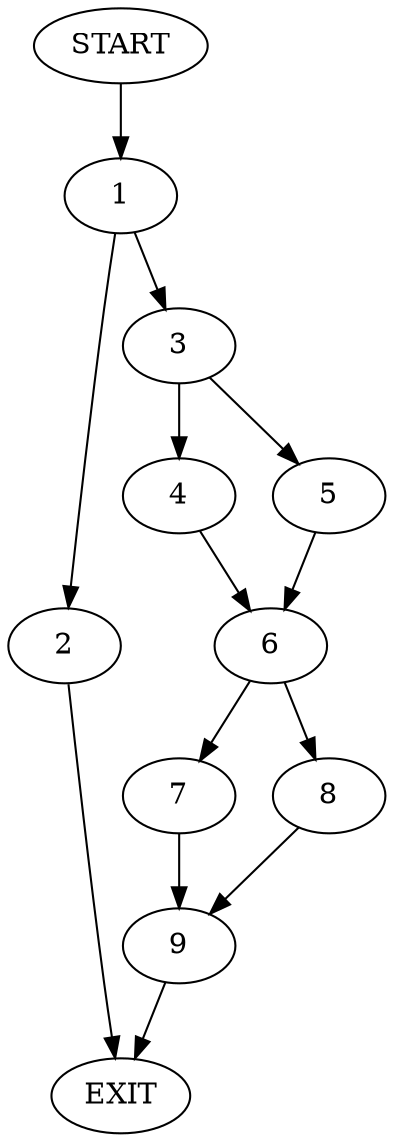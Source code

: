 digraph {
0 [label="START"]
10 [label="EXIT"]
0 -> 1
1 -> 2
1 -> 3
2 -> 10
3 -> 4
3 -> 5
4 -> 6
5 -> 6
6 -> 7
6 -> 8
8 -> 9
7 -> 9
9 -> 10
}
